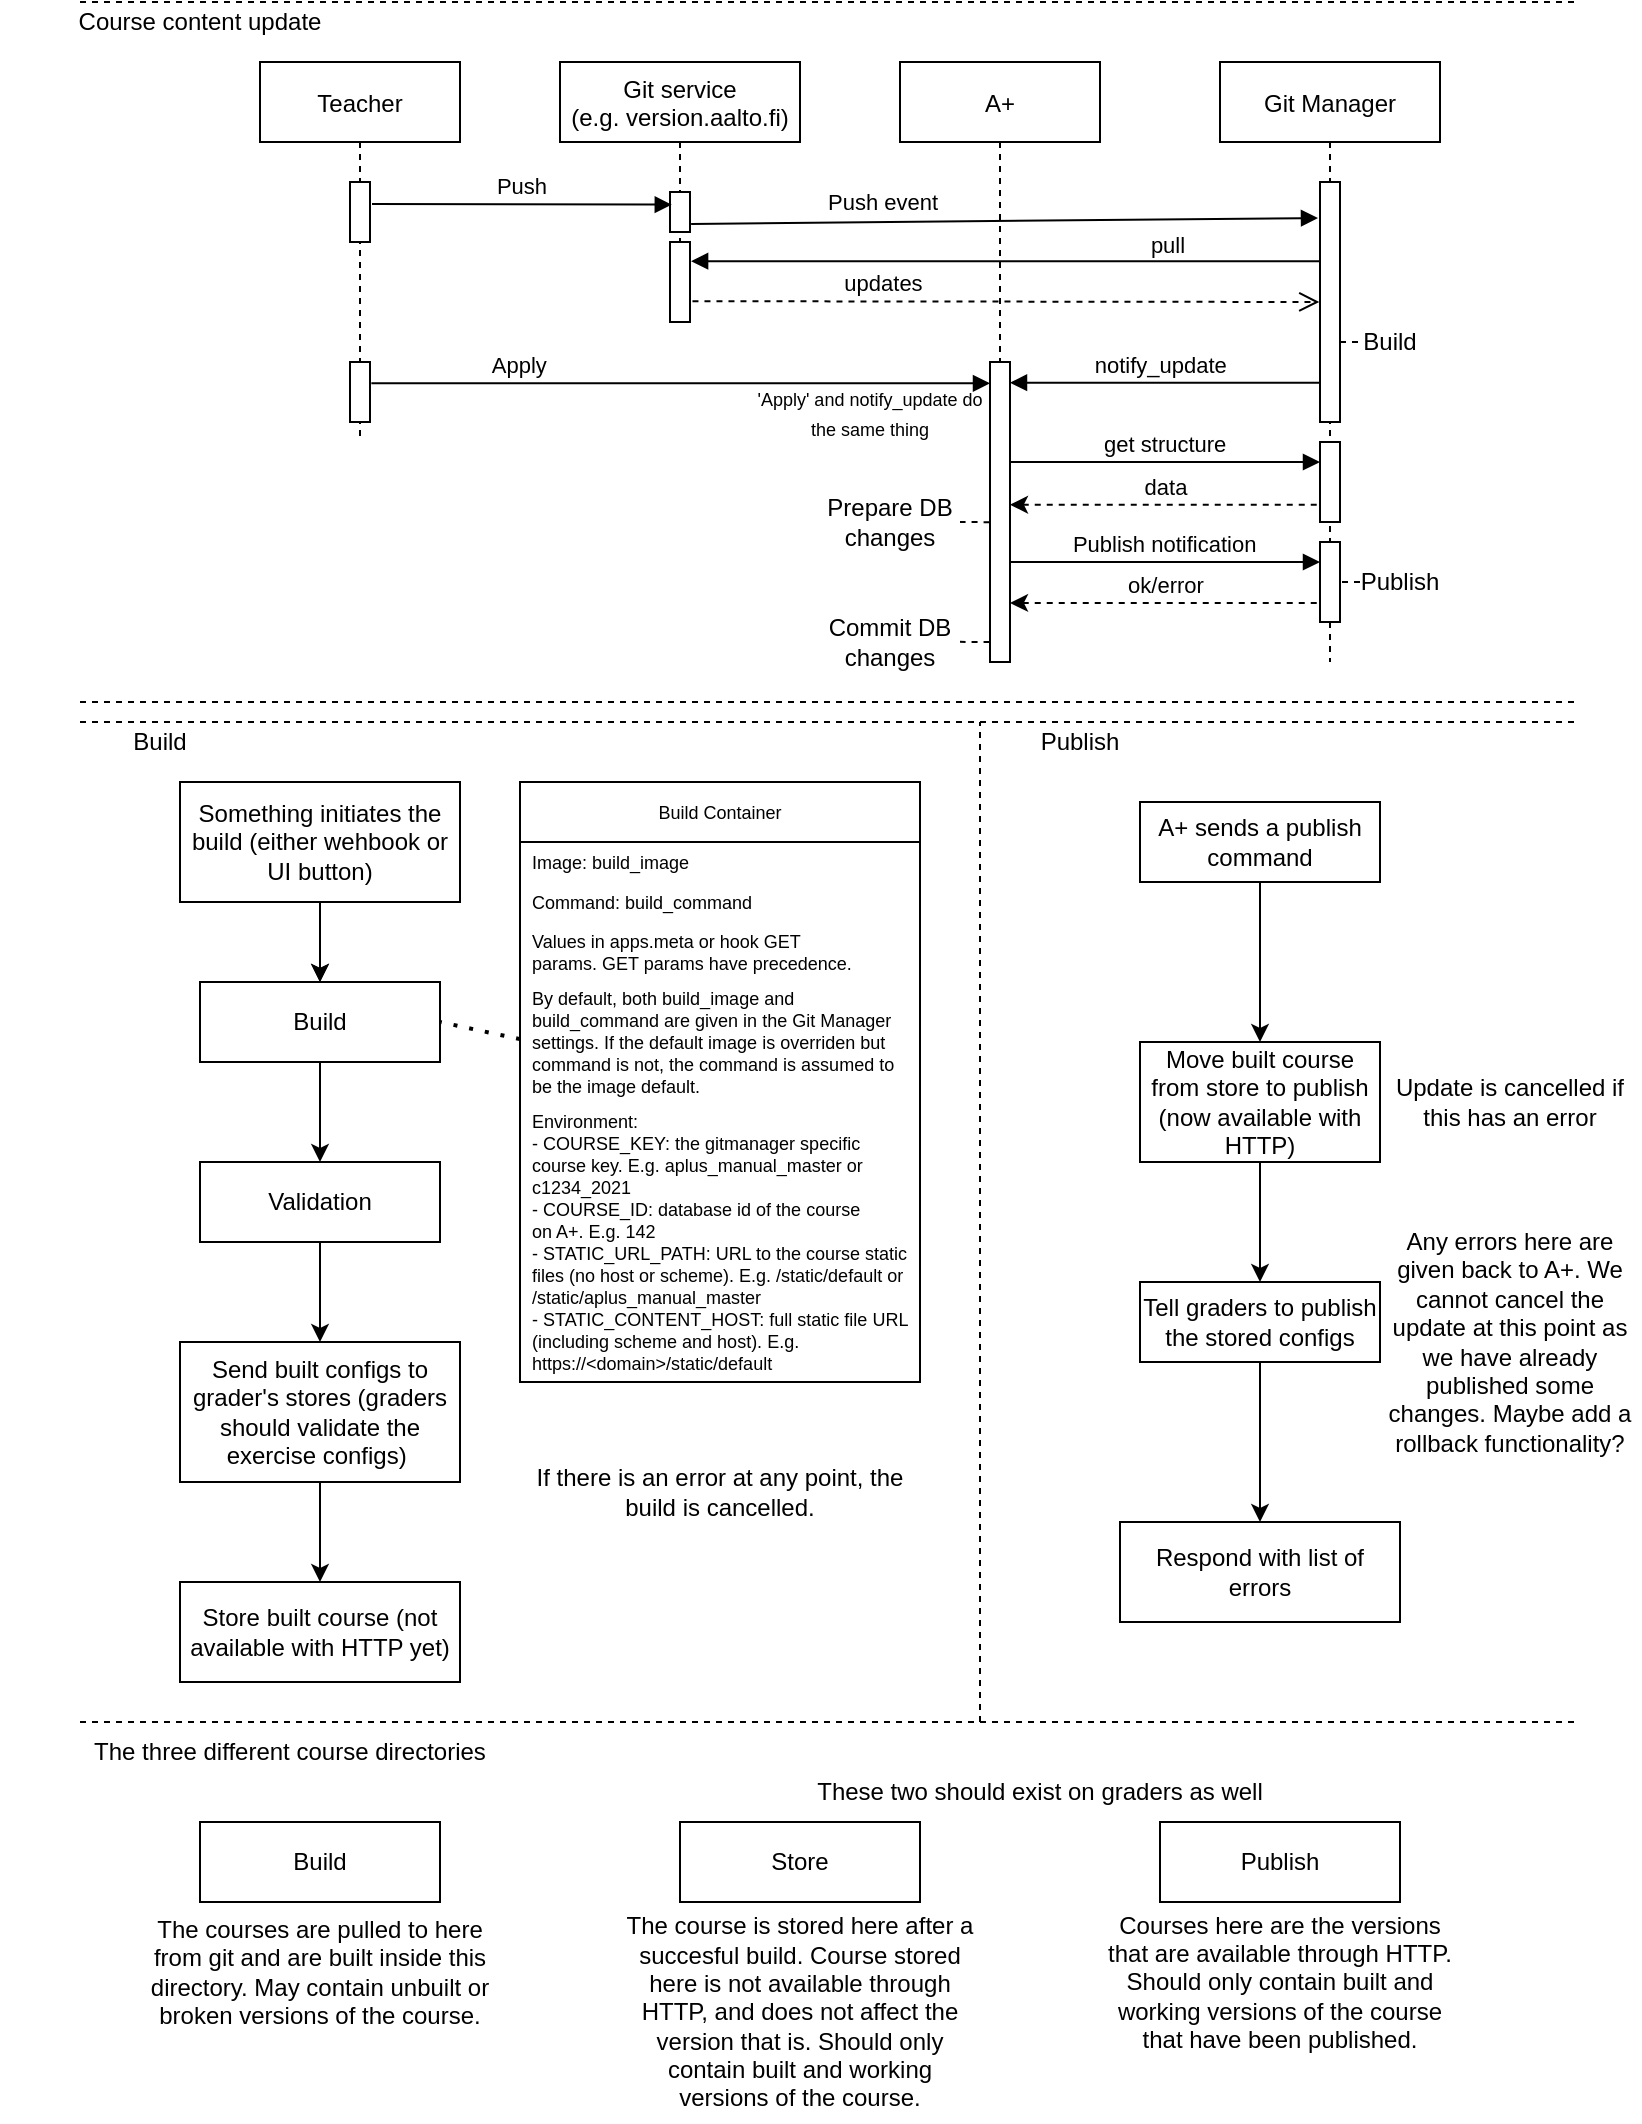 <mxfile version="16.2.4" type="device" pages="2"><diagram id="kgpKYQtTHZ0yAKxKKP6v" name="Page-1"><mxGraphModel dx="1422" dy="774" grid="1" gridSize="10" guides="1" tooltips="1" connect="1" arrows="1" fold="1" page="1" pageScale="1" pageWidth="850" pageHeight="1100" math="0" shadow="0"><root><mxCell id="0"/><mxCell id="1" parent="0"/><mxCell id="3nuBFxr9cyL0pnOWT2aG-1" value="A+" style="shape=umlLifeline;perimeter=lifelinePerimeter;container=1;collapsible=0;recursiveResize=0;rounded=0;shadow=0;strokeWidth=1;" parent="1" vertex="1"><mxGeometry x="460" y="60" width="100" height="240" as="geometry"/></mxCell><mxCell id="dphbc-vvoZ5Rsu4MXCla-2" value="&lt;font style=&quot;font-size: 9px&quot;&gt;'Apply' and notify_update do the same thing&lt;/font&gt;" style="text;html=1;strokeColor=none;fillColor=none;align=center;verticalAlign=middle;whiteSpace=wrap;rounded=0;" vertex="1" parent="3nuBFxr9cyL0pnOWT2aG-1"><mxGeometry x="-75" y="160" width="120" height="30" as="geometry"/></mxCell><mxCell id="bBYq5RrleZO_nPqJ0h6S-24" value="Prepare DB changes" style="text;html=1;strokeColor=none;fillColor=none;align=center;verticalAlign=middle;whiteSpace=wrap;rounded=0;" parent="3nuBFxr9cyL0pnOWT2aG-1" vertex="1"><mxGeometry x="-40" y="220" width="70" height="20" as="geometry"/></mxCell><mxCell id="bBYq5RrleZO_nPqJ0h6S-25" value="" style="verticalAlign=bottom;endArrow=none;dashed=1;endSize=8;exitX=-0.022;exitY=0.89;shadow=0;strokeWidth=1;exitDx=0;exitDy=0;exitPerimeter=0;entryX=1;entryY=0.5;entryDx=0;entryDy=0;endFill=0;" parent="3nuBFxr9cyL0pnOWT2aG-1" target="bBYq5RrleZO_nPqJ0h6S-24" edge="1"><mxGeometry x="-1" y="-86" relative="1" as="geometry"><mxPoint x="-110.0" y="229.66" as="targetPoint"/><mxPoint x="44.78" y="230.1" as="sourcePoint"/><mxPoint x="84" y="85" as="offset"/></mxGeometry></mxCell><mxCell id="3nuBFxr9cyL0pnOWT2aG-5" value="Git Manager" style="shape=umlLifeline;perimeter=lifelinePerimeter;container=1;collapsible=0;recursiveResize=0;rounded=0;shadow=0;strokeWidth=1;" parent="1" vertex="1"><mxGeometry x="620" y="60" width="110" height="300" as="geometry"/></mxCell><mxCell id="3nuBFxr9cyL0pnOWT2aG-6" value="" style="points=[];perimeter=orthogonalPerimeter;rounded=0;shadow=0;strokeWidth=1;" parent="3nuBFxr9cyL0pnOWT2aG-5" vertex="1"><mxGeometry x="50" y="60" width="10" height="120" as="geometry"/></mxCell><mxCell id="3nuBFxr9cyL0pnOWT2aG-2" value="" style="points=[];perimeter=orthogonalPerimeter;rounded=0;shadow=0;strokeWidth=1;" parent="3nuBFxr9cyL0pnOWT2aG-5" vertex="1"><mxGeometry x="-115" y="150" width="10" height="150" as="geometry"/></mxCell><mxCell id="bBYq5RrleZO_nPqJ0h6S-21" value="" style="points=[];perimeter=orthogonalPerimeter;rounded=0;shadow=0;strokeWidth=1;" parent="3nuBFxr9cyL0pnOWT2aG-5" vertex="1"><mxGeometry x="50" y="190" width="10" height="40" as="geometry"/></mxCell><mxCell id="bBYq5RrleZO_nPqJ0h6S-22" value="get structure" style="verticalAlign=bottom;endArrow=block;shadow=0;strokeWidth=1;exitX=1.055;exitY=0.798;exitDx=0;exitDy=0;exitPerimeter=0;" parent="3nuBFxr9cyL0pnOWT2aG-5" target="bBYq5RrleZO_nPqJ0h6S-21" edge="1"><mxGeometry x="0.002" relative="1" as="geometry"><mxPoint x="-104.89" y="200.0" as="sourcePoint"/><mxPoint x="204.89" y="200.01" as="targetPoint"/><mxPoint as="offset"/></mxGeometry></mxCell><mxCell id="bBYq5RrleZO_nPqJ0h6S-23" value="data" style="verticalAlign=bottom;endArrow=none;dashed=1;endSize=8;shadow=0;strokeWidth=1;entryX=0;entryY=0.783;entryDx=0;entryDy=0;entryPerimeter=0;startArrow=classic;startFill=1;endFill=0;" parent="3nuBFxr9cyL0pnOWT2aG-5" source="3nuBFxr9cyL0pnOWT2aG-2" target="bBYq5RrleZO_nPqJ0h6S-21" edge="1"><mxGeometry x="0.008" relative="1" as="geometry"><mxPoint x="42.7" y="220.0" as="targetPoint"/><mxPoint x="-265" y="220.02" as="sourcePoint"/><mxPoint as="offset"/></mxGeometry></mxCell><mxCell id="bBYq5RrleZO_nPqJ0h6S-95" style="edgeStyle=orthogonalEdgeStyle;rounded=0;orthogonalLoop=1;jettySize=auto;html=1;exitX=0.5;exitY=1;exitDx=0;exitDy=0;startArrow=classic;startFill=1;endArrow=none;endFill=0;" parent="3nuBFxr9cyL0pnOWT2aG-5" edge="1"><mxGeometry relative="1" as="geometry"><mxPoint x="-460" y="350" as="sourcePoint"/><mxPoint x="-460" y="350" as="targetPoint"/></mxGeometry></mxCell><mxCell id="dphbc-vvoZ5Rsu4MXCla-38" value="Publish notification" style="verticalAlign=bottom;endArrow=block;shadow=0;strokeWidth=1;exitX=1.067;exitY=0.356;exitDx=0;exitDy=0;exitPerimeter=0;" edge="1" parent="3nuBFxr9cyL0pnOWT2aG-5" target="dphbc-vvoZ5Rsu4MXCla-39"><mxGeometry x="-0.002" relative="1" as="geometry"><mxPoint x="-104.67" y="250.0" as="sourcePoint"/><mxPoint x="40" y="250" as="targetPoint"/><mxPoint as="offset"/></mxGeometry></mxCell><mxCell id="dphbc-vvoZ5Rsu4MXCla-39" value="" style="points=[];perimeter=orthogonalPerimeter;rounded=0;shadow=0;strokeWidth=1;" vertex="1" parent="3nuBFxr9cyL0pnOWT2aG-5"><mxGeometry x="50" y="240" width="10" height="40" as="geometry"/></mxCell><mxCell id="dphbc-vvoZ5Rsu4MXCla-40" value="ok/error" style="verticalAlign=bottom;endArrow=none;dashed=1;endSize=8;shadow=0;strokeWidth=1;entryX=-0.043;entryY=0.761;entryDx=0;entryDy=0;entryPerimeter=0;startArrow=classic;startFill=1;endFill=0;" edge="1" parent="3nuBFxr9cyL0pnOWT2aG-5" source="3nuBFxr9cyL0pnOWT2aG-2" target="dphbc-vvoZ5Rsu4MXCla-39"><mxGeometry x="0.008" relative="1" as="geometry"><mxPoint x="40" y="270.0" as="targetPoint"/><mxPoint x="-110" y="270.0" as="sourcePoint"/><mxPoint as="offset"/></mxGeometry></mxCell><mxCell id="dphbc-vvoZ5Rsu4MXCla-42" value="" style="verticalAlign=bottom;endArrow=none;dashed=1;endSize=8;shadow=0;strokeWidth=1;endFill=0;" edge="1" parent="3nuBFxr9cyL0pnOWT2aG-5" source="dphbc-vvoZ5Rsu4MXCla-41" target="dphbc-vvoZ5Rsu4MXCla-39"><mxGeometry x="-1" y="-86" relative="1" as="geometry"><mxPoint x="55" y="260" as="targetPoint"/><mxPoint x="69.67" y="259.92" as="sourcePoint"/><mxPoint x="84" y="85" as="offset"/></mxGeometry></mxCell><mxCell id="dphbc-vvoZ5Rsu4MXCla-41" value="Publish" style="text;html=1;strokeColor=none;fillColor=none;align=center;verticalAlign=middle;whiteSpace=wrap;rounded=0;" vertex="1" parent="3nuBFxr9cyL0pnOWT2aG-5"><mxGeometry x="70" y="250" width="40" height="20" as="geometry"/></mxCell><mxCell id="bBYq5RrleZO_nPqJ0h6S-18" value="Build" style="text;html=1;strokeColor=none;fillColor=none;align=center;verticalAlign=middle;whiteSpace=wrap;rounded=0;" parent="3nuBFxr9cyL0pnOWT2aG-5" vertex="1"><mxGeometry x="70" y="130" width="30" height="20" as="geometry"/></mxCell><mxCell id="bBYq5RrleZO_nPqJ0h6S-19" value="" style="verticalAlign=bottom;endArrow=none;dashed=1;endSize=8;shadow=0;strokeWidth=1;endFill=0;entryX=0;entryY=0.5;entryDx=0;entryDy=0;" parent="3nuBFxr9cyL0pnOWT2aG-5" source="3nuBFxr9cyL0pnOWT2aG-6" target="bBYq5RrleZO_nPqJ0h6S-18" edge="1"><mxGeometry x="-1" y="-86" relative="1" as="geometry"><mxPoint x="70" y="140" as="targetPoint"/><mxPoint x="40.0" y="139.66" as="sourcePoint"/><mxPoint x="84" y="85" as="offset"/></mxGeometry></mxCell><mxCell id="dphbc-vvoZ5Rsu4MXCla-1" value="notify_update" style="verticalAlign=bottom;endArrow=block;shadow=0;strokeWidth=1;exitX=0.038;exitY=0.836;exitDx=0;exitDy=0;exitPerimeter=0;" edge="1" parent="3nuBFxr9cyL0pnOWT2aG-5" source="3nuBFxr9cyL0pnOWT2aG-6" target="3nuBFxr9cyL0pnOWT2aG-2"><mxGeometry x="0.031" relative="1" as="geometry"><mxPoint x="44.45" y="160.4" as="sourcePoint"/><mxPoint x="-100" y="160" as="targetPoint"/><mxPoint as="offset"/></mxGeometry></mxCell><mxCell id="bBYq5RrleZO_nPqJ0h6S-5" value="Teacher" style="shape=umlLifeline;perimeter=lifelinePerimeter;container=1;collapsible=0;recursiveResize=0;rounded=0;shadow=0;strokeWidth=1;" parent="1" vertex="1"><mxGeometry x="140" y="60" width="100" height="190" as="geometry"/></mxCell><mxCell id="bBYq5RrleZO_nPqJ0h6S-6" value="" style="points=[];perimeter=orthogonalPerimeter;rounded=0;shadow=0;strokeWidth=1;" parent="bBYq5RrleZO_nPqJ0h6S-5" vertex="1"><mxGeometry x="45" y="60" width="10" height="30" as="geometry"/></mxCell><mxCell id="bBYq5RrleZO_nPqJ0h6S-13" value="" style="points=[];perimeter=orthogonalPerimeter;rounded=0;shadow=0;strokeWidth=1;" parent="bBYq5RrleZO_nPqJ0h6S-5" vertex="1"><mxGeometry x="45" y="150" width="10" height="30" as="geometry"/></mxCell><mxCell id="bBYq5RrleZO_nPqJ0h6S-7" value="Git service&#10;(e.g. version.aalto.fi)" style="shape=umlLifeline;perimeter=lifelinePerimeter;container=1;collapsible=0;recursiveResize=0;rounded=0;shadow=0;strokeWidth=1;" parent="1" vertex="1"><mxGeometry x="290" y="60" width="120" height="130" as="geometry"/></mxCell><mxCell id="bBYq5RrleZO_nPqJ0h6S-8" value="" style="points=[];perimeter=orthogonalPerimeter;rounded=0;shadow=0;strokeWidth=1;" parent="bBYq5RrleZO_nPqJ0h6S-7" vertex="1"><mxGeometry x="55" y="65" width="10" height="20" as="geometry"/></mxCell><mxCell id="bBYq5RrleZO_nPqJ0h6S-10" value="Push" style="verticalAlign=bottom;endArrow=block;shadow=0;strokeWidth=1;entryX=0.09;entryY=0.316;entryDx=0;entryDy=0;entryPerimeter=0;" parent="1" target="bBYq5RrleZO_nPqJ0h6S-8" edge="1"><mxGeometry relative="1" as="geometry"><mxPoint x="196" y="131" as="sourcePoint"/><mxPoint x="340" y="130" as="targetPoint"/></mxGeometry></mxCell><mxCell id="bBYq5RrleZO_nPqJ0h6S-11" value="Push event" style="verticalAlign=bottom;endArrow=block;entryX=-0.1;entryY=0.15;shadow=0;strokeWidth=1;entryDx=0;entryDy=0;entryPerimeter=0;exitX=1.055;exitY=0.798;exitDx=0;exitDy=0;exitPerimeter=0;" parent="1" source="bBYq5RrleZO_nPqJ0h6S-8" target="3nuBFxr9cyL0pnOWT2aG-6" edge="1"><mxGeometry x="-0.387" y="1" relative="1" as="geometry"><mxPoint x="360" y="140" as="sourcePoint"/><mxPoint x="510" y="130.0" as="targetPoint"/><mxPoint as="offset"/></mxGeometry></mxCell><mxCell id="bBYq5RrleZO_nPqJ0h6S-14" value="pull" style="verticalAlign=bottom;endArrow=block;shadow=0;strokeWidth=1;entryX=1.055;entryY=0.24;entryDx=0;entryDy=0;entryPerimeter=0;exitX=0;exitY=0.33;exitDx=0;exitDy=0;exitPerimeter=0;" parent="1" target="bBYq5RrleZO_nPqJ0h6S-16" edge="1" source="3nuBFxr9cyL0pnOWT2aG-6"><mxGeometry x="-0.516" y="1" relative="1" as="geometry"><mxPoint x="665" y="160" as="sourcePoint"/><mxPoint x="390" y="160" as="targetPoint"/><mxPoint as="offset"/></mxGeometry></mxCell><mxCell id="bBYq5RrleZO_nPqJ0h6S-16" value="" style="points=[];perimeter=orthogonalPerimeter;rounded=0;shadow=0;strokeWidth=1;" parent="1" vertex="1"><mxGeometry x="345" y="150" width="10" height="40" as="geometry"/></mxCell><mxCell id="bBYq5RrleZO_nPqJ0h6S-17" value="updates" style="verticalAlign=bottom;endArrow=open;dashed=1;endSize=8;exitX=1.124;exitY=0.74;shadow=0;strokeWidth=1;exitDx=0;exitDy=0;exitPerimeter=0;entryX=-0.033;entryY=0.5;entryDx=0;entryDy=0;entryPerimeter=0;" parent="1" source="bBYq5RrleZO_nPqJ0h6S-16" target="3nuBFxr9cyL0pnOWT2aG-6" edge="1"><mxGeometry x="-0.392" relative="1" as="geometry"><mxPoint x="660" y="180" as="targetPoint"/><mxPoint x="360" y="180" as="sourcePoint"/><mxPoint as="offset"/></mxGeometry></mxCell><mxCell id="bBYq5RrleZO_nPqJ0h6S-89" value="" style="endArrow=none;dashed=1;html=1;" parent="1" edge="1"><mxGeometry width="50" height="50" relative="1" as="geometry"><mxPoint x="50" y="30" as="sourcePoint"/><mxPoint x="800" y="30" as="targetPoint"/></mxGeometry></mxCell><mxCell id="bBYq5RrleZO_nPqJ0h6S-93" value="Course content update" style="text;html=1;strokeColor=none;fillColor=none;align=center;verticalAlign=middle;whiteSpace=wrap;rounded=0;labelBackgroundColor=none;opacity=0;" parent="1" vertex="1"><mxGeometry x="30" y="30" width="160" height="20" as="geometry"/></mxCell><mxCell id="bBYq5RrleZO_nPqJ0h6S-94" value="Build" style="text;html=1;strokeColor=none;fillColor=none;align=center;verticalAlign=middle;whiteSpace=wrap;rounded=0;labelBackgroundColor=none;opacity=0;" parent="1" vertex="1"><mxGeometry x="10" y="390" width="160" height="20" as="geometry"/></mxCell><mxCell id="bBYq5RrleZO_nPqJ0h6S-12" value="Apply" style="verticalAlign=bottom;endArrow=block;shadow=0;strokeWidth=1;exitX=1.067;exitY=0.356;exitDx=0;exitDy=0;exitPerimeter=0;" parent="1" target="3nuBFxr9cyL0pnOWT2aG-2" edge="1" source="bBYq5RrleZO_nPqJ0h6S-13"><mxGeometry x="-0.523" relative="1" as="geometry"><mxPoint x="196" y="248" as="sourcePoint"/><mxPoint x="350" y="250.0" as="targetPoint"/><mxPoint as="offset"/></mxGeometry></mxCell><mxCell id="bBYq5RrleZO_nPqJ0h6S-90" value="" style="endArrow=none;dashed=1;html=1;" parent="1" edge="1"><mxGeometry width="50" height="50" relative="1" as="geometry"><mxPoint x="50" y="380.0" as="sourcePoint"/><mxPoint x="800" y="380" as="targetPoint"/></mxGeometry></mxCell><mxCell id="bBYq5RrleZO_nPqJ0h6S-91" value="" style="endArrow=none;dashed=1;html=1;" parent="1" edge="1"><mxGeometry width="50" height="50" relative="1" as="geometry"><mxPoint x="50" y="390.0" as="sourcePoint"/><mxPoint x="800" y="390" as="targetPoint"/></mxGeometry></mxCell><mxCell id="bBYq5RrleZO_nPqJ0h6S-92" value="" style="endArrow=none;dashed=1;html=1;" parent="1" edge="1"><mxGeometry width="50" height="50" relative="1" as="geometry"><mxPoint x="50" y="890" as="sourcePoint"/><mxPoint x="800" y="890" as="targetPoint"/></mxGeometry></mxCell><mxCell id="dphbc-vvoZ5Rsu4MXCla-29" value="Build Container" style="swimlane;fontStyle=0;childLayout=stackLayout;horizontal=1;startSize=30;horizontalStack=0;resizeParent=1;resizeParentMax=0;resizeLast=0;collapsible=1;marginBottom=0;fontSize=9;" vertex="1" parent="1"><mxGeometry x="270" y="420" width="200" height="300" as="geometry"/></mxCell><mxCell id="dphbc-vvoZ5Rsu4MXCla-30" value="Image: build_image " style="text;strokeColor=none;fillColor=none;align=left;verticalAlign=middle;spacingLeft=4;spacingRight=4;overflow=hidden;points=[[0,0.5],[1,0.5]];portConstraint=eastwest;rotatable=0;fontSize=9;" vertex="1" parent="dphbc-vvoZ5Rsu4MXCla-29"><mxGeometry y="30" width="200" height="20" as="geometry"/></mxCell><mxCell id="dphbc-vvoZ5Rsu4MXCla-31" value="Command: build_command" style="text;strokeColor=none;fillColor=none;align=left;verticalAlign=middle;spacingLeft=4;spacingRight=4;overflow=hidden;points=[[0,0.5],[1,0.5]];portConstraint=eastwest;rotatable=0;fontSize=9;" vertex="1" parent="dphbc-vvoZ5Rsu4MXCla-29"><mxGeometry y="50" width="200" height="20" as="geometry"/></mxCell><mxCell id="dphbc-vvoZ5Rsu4MXCla-33" value="Values in apps.meta or hook GET &#10;params. GET params have precedence." style="text;strokeColor=none;fillColor=none;align=left;verticalAlign=middle;spacingLeft=4;spacingRight=4;overflow=hidden;points=[[0,0.5],[1,0.5]];portConstraint=eastwest;rotatable=0;fontSize=9;" vertex="1" parent="dphbc-vvoZ5Rsu4MXCla-29"><mxGeometry y="70" width="200" height="30" as="geometry"/></mxCell><mxCell id="dphbc-vvoZ5Rsu4MXCla-32" value="By default, both build_image and &#10;build_command are given in the Git Manager &#10;settings. If the default image is overriden but &#10;command is not, the command is assumed to &#10;be the image default." style="text;strokeColor=none;fillColor=none;align=left;verticalAlign=middle;spacingLeft=4;spacingRight=4;overflow=hidden;points=[[0,0.5],[1,0.5]];portConstraint=eastwest;rotatable=0;fontSize=9;" vertex="1" parent="dphbc-vvoZ5Rsu4MXCla-29"><mxGeometry y="100" width="200" height="60" as="geometry"/></mxCell><mxCell id="dphbc-vvoZ5Rsu4MXCla-52" value="Environment:&#10;- COURSE_KEY: the gitmanager specific &#10;course key. E.g. aplus_manual_master or &#10;c1234_2021 &#10;- COURSE_ID: database id of the course &#10;on A+. E.g. 142&#10;- STATIC_URL_PATH: URL to the course static &#10;files (no host or scheme). E.g. /static/default or &#10;/static/aplus_manual_master&#10;- STATIC_CONTENT_HOST: full static file URL &#10;(including scheme and host). E.g. &#10;https://&lt;domain&gt;/static/default" style="text;strokeColor=none;fillColor=none;align=left;verticalAlign=middle;spacingLeft=4;spacingRight=4;overflow=hidden;points=[[0,0.5],[1,0.5]];portConstraint=eastwest;rotatable=0;fontSize=9;" vertex="1" parent="dphbc-vvoZ5Rsu4MXCla-29"><mxGeometry y="160" width="200" height="140" as="geometry"/></mxCell><mxCell id="dphbc-vvoZ5Rsu4MXCla-43" value="Commit DB changes" style="text;html=1;strokeColor=none;fillColor=none;align=center;verticalAlign=middle;whiteSpace=wrap;rounded=0;" vertex="1" parent="1"><mxGeometry x="420" y="340" width="70" height="20" as="geometry"/></mxCell><mxCell id="dphbc-vvoZ5Rsu4MXCla-44" value="" style="verticalAlign=bottom;endArrow=none;dashed=1;endSize=8;exitX=-0.022;exitY=0.89;shadow=0;strokeWidth=1;exitDx=0;exitDy=0;exitPerimeter=0;entryX=1;entryY=0.5;entryDx=0;entryDy=0;endFill=0;" edge="1" parent="1"><mxGeometry x="-1" y="-86" relative="1" as="geometry"><mxPoint x="490" y="349.93" as="targetPoint"/><mxPoint x="504.78" y="350.03" as="sourcePoint"/><mxPoint x="84" y="85" as="offset"/></mxGeometry></mxCell><mxCell id="dphbc-vvoZ5Rsu4MXCla-47" value="" style="edgeStyle=orthogonalEdgeStyle;rounded=0;orthogonalLoop=1;jettySize=auto;html=1;fontSize=12;" edge="1" parent="1" source="dphbc-vvoZ5Rsu4MXCla-45" target="dphbc-vvoZ5Rsu4MXCla-46"><mxGeometry relative="1" as="geometry"/></mxCell><mxCell id="dphbc-vvoZ5Rsu4MXCla-71" value="" style="edgeStyle=orthogonalEdgeStyle;rounded=0;orthogonalLoop=1;jettySize=auto;html=1;fontSize=12;" edge="1" parent="1" source="dphbc-vvoZ5Rsu4MXCla-45" target="dphbc-vvoZ5Rsu4MXCla-46"><mxGeometry relative="1" as="geometry"/></mxCell><mxCell id="dphbc-vvoZ5Rsu4MXCla-45" value="&lt;font style=&quot;font-size: 12px&quot;&gt;Something initiates the build (either wehbook or UI button)&lt;/font&gt;" style="rounded=0;whiteSpace=wrap;html=1;fontSize=9;" vertex="1" parent="1"><mxGeometry x="100" y="420" width="140" height="60" as="geometry"/></mxCell><mxCell id="dphbc-vvoZ5Rsu4MXCla-49" value="" style="edgeStyle=orthogonalEdgeStyle;rounded=0;orthogonalLoop=1;jettySize=auto;html=1;fontSize=12;" edge="1" parent="1" source="dphbc-vvoZ5Rsu4MXCla-46" target="dphbc-vvoZ5Rsu4MXCla-48"><mxGeometry relative="1" as="geometry"/></mxCell><mxCell id="dphbc-vvoZ5Rsu4MXCla-46" value="&lt;font style=&quot;font-size: 12px&quot;&gt;Build&lt;/font&gt;" style="rounded=0;whiteSpace=wrap;html=1;fontSize=9;" vertex="1" parent="1"><mxGeometry x="110" y="520" width="120" height="40" as="geometry"/></mxCell><mxCell id="dphbc-vvoZ5Rsu4MXCla-51" value="" style="edgeStyle=orthogonalEdgeStyle;rounded=0;orthogonalLoop=1;jettySize=auto;html=1;fontSize=12;exitX=0.5;exitY=1;exitDx=0;exitDy=0;" edge="1" parent="1" source="dphbc-vvoZ5Rsu4MXCla-72" target="dphbc-vvoZ5Rsu4MXCla-50"><mxGeometry relative="1" as="geometry"><mxPoint x="170" y="840" as="sourcePoint"/></mxGeometry></mxCell><mxCell id="dphbc-vvoZ5Rsu4MXCla-73" value="" style="edgeStyle=orthogonalEdgeStyle;rounded=0;orthogonalLoop=1;jettySize=auto;html=1;fontSize=12;" edge="1" parent="1" source="dphbc-vvoZ5Rsu4MXCla-48" target="dphbc-vvoZ5Rsu4MXCla-72"><mxGeometry relative="1" as="geometry"/></mxCell><mxCell id="dphbc-vvoZ5Rsu4MXCla-48" value="&lt;font style=&quot;font-size: 12px&quot;&gt;Validation&lt;/font&gt;" style="rounded=0;whiteSpace=wrap;html=1;fontSize=9;" vertex="1" parent="1"><mxGeometry x="110" y="610" width="120" height="40" as="geometry"/></mxCell><mxCell id="dphbc-vvoZ5Rsu4MXCla-50" value="&lt;font style=&quot;font-size: 12px&quot;&gt;Store built course (not available with HTTP yet)&lt;/font&gt;" style="rounded=0;whiteSpace=wrap;html=1;fontSize=9;" vertex="1" parent="1"><mxGeometry x="100" y="820" width="140" height="50" as="geometry"/></mxCell><mxCell id="dphbc-vvoZ5Rsu4MXCla-53" value="" style="endArrow=none;dashed=1;html=1;dashPattern=1 3;strokeWidth=2;rounded=0;fontSize=12;entryX=1;entryY=0.5;entryDx=0;entryDy=0;" edge="1" parent="1" source="dphbc-vvoZ5Rsu4MXCla-29" target="dphbc-vvoZ5Rsu4MXCla-46"><mxGeometry width="50" height="50" relative="1" as="geometry"><mxPoint x="330" y="840" as="sourcePoint"/><mxPoint x="380" y="790" as="targetPoint"/></mxGeometry></mxCell><mxCell id="dphbc-vvoZ5Rsu4MXCla-54" style="edgeStyle=orthogonalEdgeStyle;rounded=0;orthogonalLoop=1;jettySize=auto;html=1;exitX=0.5;exitY=1;exitDx=0;exitDy=0;startArrow=classic;startFill=1;endArrow=none;endFill=0;" edge="1" parent="1"><mxGeometry relative="1" as="geometry"><mxPoint x="630" y="410" as="sourcePoint"/><mxPoint x="630" y="410" as="targetPoint"/></mxGeometry></mxCell><mxCell id="dphbc-vvoZ5Rsu4MXCla-55" value="Publish" style="text;html=1;strokeColor=none;fillColor=none;align=center;verticalAlign=middle;whiteSpace=wrap;rounded=0;labelBackgroundColor=none;opacity=0;" vertex="1" parent="1"><mxGeometry x="510" y="390" width="80" height="20" as="geometry"/></mxCell><mxCell id="dphbc-vvoZ5Rsu4MXCla-62" value="" style="edgeStyle=orthogonalEdgeStyle;rounded=0;orthogonalLoop=1;jettySize=auto;html=1;fontSize=12;" edge="1" parent="1" source="dphbc-vvoZ5Rsu4MXCla-63" target="dphbc-vvoZ5Rsu4MXCla-65"><mxGeometry relative="1" as="geometry"/></mxCell><mxCell id="dphbc-vvoZ5Rsu4MXCla-63" value="&lt;font style=&quot;font-size: 12px&quot;&gt;A+ sends a publish command&lt;/font&gt;" style="rounded=0;whiteSpace=wrap;html=1;fontSize=9;" vertex="1" parent="1"><mxGeometry x="580" y="430" width="120" height="40" as="geometry"/></mxCell><mxCell id="dphbc-vvoZ5Rsu4MXCla-64" value="" style="edgeStyle=orthogonalEdgeStyle;rounded=0;orthogonalLoop=1;jettySize=auto;html=1;fontSize=12;" edge="1" parent="1" source="dphbc-vvoZ5Rsu4MXCla-65" target="dphbc-vvoZ5Rsu4MXCla-67"><mxGeometry relative="1" as="geometry"/></mxCell><mxCell id="dphbc-vvoZ5Rsu4MXCla-65" value="&lt;font style=&quot;font-size: 12px&quot;&gt;Move built course from store to publish&lt;br&gt;(now available with HTTP)&lt;br&gt;&lt;/font&gt;" style="rounded=0;whiteSpace=wrap;html=1;fontSize=9;" vertex="1" parent="1"><mxGeometry x="580" y="550" width="120" height="60" as="geometry"/></mxCell><mxCell id="dphbc-vvoZ5Rsu4MXCla-66" value="" style="edgeStyle=orthogonalEdgeStyle;rounded=0;orthogonalLoop=1;jettySize=auto;html=1;fontSize=12;" edge="1" parent="1" source="dphbc-vvoZ5Rsu4MXCla-67" target="dphbc-vvoZ5Rsu4MXCla-68"><mxGeometry relative="1" as="geometry"/></mxCell><mxCell id="dphbc-vvoZ5Rsu4MXCla-67" value="&lt;font style=&quot;font-size: 12px&quot;&gt;Tell graders to publish the stored configs&lt;/font&gt;" style="rounded=0;whiteSpace=wrap;html=1;fontSize=9;" vertex="1" parent="1"><mxGeometry x="580" y="670" width="120" height="40" as="geometry"/></mxCell><mxCell id="dphbc-vvoZ5Rsu4MXCla-68" value="&lt;font style=&quot;font-size: 12px&quot;&gt;Respond with list of errors&lt;/font&gt;" style="rounded=0;whiteSpace=wrap;html=1;fontSize=9;" vertex="1" parent="1"><mxGeometry x="570" y="790" width="140" height="50" as="geometry"/></mxCell><mxCell id="dphbc-vvoZ5Rsu4MXCla-72" value="&lt;font style=&quot;font-size: 12px&quot;&gt;Send built configs to grader's stores (graders should validate the exercise configs)&amp;nbsp;&lt;/font&gt;" style="rounded=0;whiteSpace=wrap;html=1;fontSize=9;" vertex="1" parent="1"><mxGeometry x="100" y="700" width="140" height="70" as="geometry"/></mxCell><mxCell id="dphbc-vvoZ5Rsu4MXCla-74" value="" style="endArrow=none;dashed=1;html=1;" edge="1" parent="1"><mxGeometry width="50" height="50" relative="1" as="geometry"><mxPoint x="500" y="890" as="sourcePoint"/><mxPoint x="500" y="390" as="targetPoint"/></mxGeometry></mxCell><mxCell id="dphbc-vvoZ5Rsu4MXCla-75" value="If there is an error at any point, the build is cancelled." style="text;html=1;strokeColor=none;fillColor=none;align=center;verticalAlign=middle;whiteSpace=wrap;rounded=0;fontSize=12;" vertex="1" parent="1"><mxGeometry x="275" y="760" width="190" height="30" as="geometry"/></mxCell><mxCell id="dphbc-vvoZ5Rsu4MXCla-76" value="Any errors here are given back to A+. We cannot cancel the update at this point as we have already published some changes. Maybe add a rollback functionality?" style="text;html=1;strokeColor=none;fillColor=none;align=center;verticalAlign=middle;whiteSpace=wrap;rounded=0;fontSize=12;" vertex="1" parent="1"><mxGeometry x="700" y="640" width="130" height="120" as="geometry"/></mxCell><mxCell id="dphbc-vvoZ5Rsu4MXCla-77" value="Update is cancelled if this has an error" style="text;html=1;strokeColor=none;fillColor=none;align=center;verticalAlign=middle;whiteSpace=wrap;rounded=0;fontSize=12;" vertex="1" parent="1"><mxGeometry x="700" y="565" width="130" height="30" as="geometry"/></mxCell><mxCell id="dphbc-vvoZ5Rsu4MXCla-78" value="The three different course directories" style="text;html=1;strokeColor=none;fillColor=none;align=center;verticalAlign=middle;whiteSpace=wrap;rounded=0;labelBackgroundColor=none;opacity=0;" vertex="1" parent="1"><mxGeometry x="50" y="890" width="210" height="30" as="geometry"/></mxCell><mxCell id="dphbc-vvoZ5Rsu4MXCla-79" value="&lt;font style=&quot;font-size: 12px&quot;&gt;Build&lt;/font&gt;" style="rounded=0;whiteSpace=wrap;html=1;fontSize=9;" vertex="1" parent="1"><mxGeometry x="110" y="940" width="120" height="40" as="geometry"/></mxCell><mxCell id="dphbc-vvoZ5Rsu4MXCla-80" value="&lt;font style=&quot;font-size: 12px&quot;&gt;Store&lt;/font&gt;" style="rounded=0;whiteSpace=wrap;html=1;fontSize=9;" vertex="1" parent="1"><mxGeometry x="350" y="940" width="120" height="40" as="geometry"/></mxCell><mxCell id="dphbc-vvoZ5Rsu4MXCla-81" value="&lt;font style=&quot;font-size: 12px&quot;&gt;Publish&lt;/font&gt;" style="rounded=0;whiteSpace=wrap;html=1;fontSize=9;" vertex="1" parent="1"><mxGeometry x="590" y="940" width="120" height="40" as="geometry"/></mxCell><mxCell id="dphbc-vvoZ5Rsu4MXCla-82" value="The courses are pulled to here from git and are built inside this directory. May contain unbuilt or broken versions of the course." style="text;html=1;strokeColor=none;fillColor=none;align=center;verticalAlign=middle;whiteSpace=wrap;rounded=0;fontSize=12;" vertex="1" parent="1"><mxGeometry x="80" y="980" width="180" height="70" as="geometry"/></mxCell><mxCell id="dphbc-vvoZ5Rsu4MXCla-83" value="The course is stored here after a succesful build. Course stored here is not available through HTTP, and does not affect the version that is. Should only contain built and working versions of the course." style="text;html=1;strokeColor=none;fillColor=none;align=center;verticalAlign=middle;whiteSpace=wrap;rounded=0;fontSize=12;" vertex="1" parent="1"><mxGeometry x="320" y="980" width="180" height="110" as="geometry"/></mxCell><mxCell id="dphbc-vvoZ5Rsu4MXCla-84" value="Courses here are the versions that are available through HTTP. Should only contain built and working versions of the course that have been published." style="text;html=1;strokeColor=none;fillColor=none;align=center;verticalAlign=middle;whiteSpace=wrap;rounded=0;fontSize=12;" vertex="1" parent="1"><mxGeometry x="560" y="980" width="180" height="80" as="geometry"/></mxCell><mxCell id="dphbc-vvoZ5Rsu4MXCla-85" value="These two should exist on graders as well" style="text;html=1;strokeColor=none;fillColor=none;align=center;verticalAlign=middle;whiteSpace=wrap;rounded=0;fontSize=12;" vertex="1" parent="1"><mxGeometry x="400" y="910" width="260" height="30" as="geometry"/></mxCell></root></mxGraphModel></diagram><diagram id="fWXoKoTYOXu6_qXVUSdx" name="Page-2"><mxGraphModel dx="1178" dy="641" grid="1" gridSize="10" guides="1" tooltips="1" connect="1" arrows="1" fold="1" page="1" pageScale="1" pageWidth="827" pageHeight="1169" math="0" shadow="0"><root><mxCell id="VaLtNKGrsrctfI1RPXiz-0"/><mxCell id="VaLtNKGrsrctfI1RPXiz-1" parent="VaLtNKGrsrctfI1RPXiz-0"/><mxCell id="SNpJpbILVdUauq14dwZV-0" value="Student" style="shape=umlLifeline;perimeter=lifelinePerimeter;container=1;collapsible=0;recursiveResize=0;rounded=0;shadow=0;strokeWidth=1;" parent="VaLtNKGrsrctfI1RPXiz-1" vertex="1"><mxGeometry x="199" y="400" width="100" height="480" as="geometry"/></mxCell><mxCell id="SNpJpbILVdUauq14dwZV-1" value="A+" style="shape=umlLifeline;perimeter=lifelinePerimeter;container=1;collapsible=0;recursiveResize=0;rounded=0;shadow=0;strokeWidth=1;" parent="VaLtNKGrsrctfI1RPXiz-1" vertex="1"><mxGeometry x="360" y="60" width="100" height="700" as="geometry"/></mxCell><mxCell id="SNpJpbILVdUauq14dwZV-2" value="" style="points=[];perimeter=orthogonalPerimeter;rounded=0;shadow=0;strokeWidth=1;" parent="SNpJpbILVdUauq14dwZV-1" vertex="1"><mxGeometry x="45" y="150" width="10" height="120" as="geometry"/></mxCell><mxCell id="SNpJpbILVdUauq14dwZV-3" value="" style="points=[];perimeter=orthogonalPerimeter;rounded=0;shadow=0;strokeWidth=1;" parent="SNpJpbILVdUauq14dwZV-1" vertex="1"><mxGeometry x="44" y="630" width="10" height="70" as="geometry"/></mxCell><mxCell id="SNpJpbILVdUauq14dwZV-4" value="submission  + id" style="verticalAlign=bottom;endArrow=block;shadow=0;strokeWidth=1;exitX=1.055;exitY=0.798;exitDx=0;exitDy=0;exitPerimeter=0;" parent="SNpJpbILVdUauq14dwZV-1" edge="1"><mxGeometry x="0.002" relative="1" as="geometry"><mxPoint x="54" y="660.5" as="sourcePoint"/><mxPoint x="363" y="659" as="targetPoint"/><mxPoint as="offset"/></mxGeometry></mxCell><mxCell id="SNpJpbILVdUauq14dwZV-5" value="acknowledge" style="verticalAlign=bottom;endArrow=none;dashed=1;endSize=8;exitX=1.04;exitY=0.653;shadow=0;strokeWidth=1;exitDx=0;exitDy=0;exitPerimeter=0;startArrow=classic;startFill=1;endFill=0;" parent="SNpJpbILVdUauq14dwZV-1" edge="1"><mxGeometry x="0.008" relative="1" as="geometry"><mxPoint x="363" y="680" as="targetPoint"/><mxPoint x="54" y="680" as="sourcePoint"/><mxPoint as="offset"/></mxGeometry></mxCell><mxCell id="SNpJpbILVdUauq14dwZV-6" value="" style="points=[];perimeter=orthogonalPerimeter;rounded=0;shadow=0;strokeWidth=1;" parent="SNpJpbILVdUauq14dwZV-1" vertex="1"><mxGeometry x="44" y="720" width="10" height="40" as="geometry"/></mxCell><mxCell id="SNpJpbILVdUauq14dwZV-7" value="gitmanager" style="shape=umlLifeline;perimeter=lifelinePerimeter;container=1;collapsible=0;recursiveResize=0;rounded=0;shadow=0;strokeWidth=1;" parent="VaLtNKGrsrctfI1RPXiz-1" vertex="1"><mxGeometry x="520" y="60" width="100" height="500" as="geometry"/></mxCell><mxCell id="SNpJpbILVdUauq14dwZV-8" value="" style="points=[];perimeter=orthogonalPerimeter;rounded=0;shadow=0;strokeWidth=1;" parent="SNpJpbILVdUauq14dwZV-7" vertex="1"><mxGeometry x="45" y="60" width="10" height="160" as="geometry"/></mxCell><mxCell id="SNpJpbILVdUauq14dwZV-11" value="Teacher" style="shape=umlLifeline;perimeter=lifelinePerimeter;container=1;collapsible=0;recursiveResize=0;rounded=0;shadow=0;strokeWidth=1;" parent="VaLtNKGrsrctfI1RPXiz-1" vertex="1"><mxGeometry x="40" y="60" width="100" height="100" as="geometry"/></mxCell><mxCell id="SNpJpbILVdUauq14dwZV-12" value="" style="points=[];perimeter=orthogonalPerimeter;rounded=0;shadow=0;strokeWidth=1;" parent="SNpJpbILVdUauq14dwZV-11" vertex="1"><mxGeometry x="45" y="60" width="10" height="30" as="geometry"/></mxCell><mxCell id="SNpJpbILVdUauq14dwZV-13" value="Git service" style="shape=umlLifeline;perimeter=lifelinePerimeter;container=1;collapsible=0;recursiveResize=0;rounded=0;shadow=0;strokeWidth=1;" parent="VaLtNKGrsrctfI1RPXiz-1" vertex="1"><mxGeometry x="200" y="60" width="100" height="130" as="geometry"/></mxCell><mxCell id="SNpJpbILVdUauq14dwZV-14" value="" style="points=[];perimeter=orthogonalPerimeter;rounded=0;shadow=0;strokeWidth=1;" parent="SNpJpbILVdUauq14dwZV-13" vertex="1"><mxGeometry x="45" y="65" width="10" height="20" as="geometry"/></mxCell><mxCell id="SNpJpbILVdUauq14dwZV-15" value="Push" style="verticalAlign=bottom;endArrow=block;shadow=0;strokeWidth=1;entryX=0.09;entryY=0.316;entryDx=0;entryDy=0;entryPerimeter=0;" parent="VaLtNKGrsrctfI1RPXiz-1" target="SNpJpbILVdUauq14dwZV-14" edge="1"><mxGeometry relative="1" as="geometry"><mxPoint x="96" y="131" as="sourcePoint"/><mxPoint x="240" y="130" as="targetPoint"/></mxGeometry></mxCell><mxCell id="SNpJpbILVdUauq14dwZV-16" value="Push event" style="verticalAlign=bottom;endArrow=block;entryX=0.024;entryY=0.111;shadow=0;strokeWidth=1;entryDx=0;entryDy=0;entryPerimeter=0;exitX=1.055;exitY=0.798;exitDx=0;exitDy=0;exitPerimeter=0;" parent="VaLtNKGrsrctfI1RPXiz-1" source="SNpJpbILVdUauq14dwZV-14" target="SNpJpbILVdUauq14dwZV-8" edge="1"><mxGeometry x="-0.387" y="1" relative="1" as="geometry"><mxPoint x="260" y="140" as="sourcePoint"/><mxPoint x="410" y="130.0" as="targetPoint"/><mxPoint as="offset"/></mxGeometry></mxCell><mxCell id="SNpJpbILVdUauq14dwZV-19" value="pull w/ deploy key" style="verticalAlign=bottom;endArrow=block;shadow=0;strokeWidth=1;entryX=1.055;entryY=0.24;entryDx=0;entryDy=0;entryPerimeter=0;" parent="VaLtNKGrsrctfI1RPXiz-1" target="SNpJpbILVdUauq14dwZV-20" edge="1"><mxGeometry x="-0.515" relative="1" as="geometry"><mxPoint x="565" y="160" as="sourcePoint"/><mxPoint x="290" y="160" as="targetPoint"/><mxPoint as="offset"/></mxGeometry></mxCell><mxCell id="SNpJpbILVdUauq14dwZV-20" value="" style="points=[];perimeter=orthogonalPerimeter;rounded=0;shadow=0;strokeWidth=1;" parent="VaLtNKGrsrctfI1RPXiz-1" vertex="1"><mxGeometry x="245" y="150" width="10" height="40" as="geometry"/></mxCell><mxCell id="SNpJpbILVdUauq14dwZV-21" value="updates" style="verticalAlign=bottom;endArrow=open;dashed=1;endSize=8;exitX=1.124;exitY=0.74;shadow=0;strokeWidth=1;exitDx=0;exitDy=0;exitPerimeter=0;entryX=-0.045;entryY=0.374;entryDx=0;entryDy=0;entryPerimeter=0;" parent="VaLtNKGrsrctfI1RPXiz-1" source="SNpJpbILVdUauq14dwZV-20" target="SNpJpbILVdUauq14dwZV-8" edge="1"><mxGeometry x="-0.392" relative="1" as="geometry"><mxPoint x="405" y="180" as="targetPoint"/><mxPoint x="260" y="180" as="sourcePoint"/><mxPoint as="offset"/></mxGeometry></mxCell><mxCell id="SNpJpbILVdUauq14dwZV-22" value="Build" style="text;html=1;strokeColor=none;fillColor=none;align=center;verticalAlign=middle;whiteSpace=wrap;rounded=0;" parent="VaLtNKGrsrctfI1RPXiz-1" vertex="1"><mxGeometry x="520" y="190" width="30" height="20" as="geometry"/></mxCell><mxCell id="SNpJpbILVdUauq14dwZV-23" value="" style="verticalAlign=bottom;endArrow=none;dashed=1;endSize=8;exitX=0.093;exitY=0.507;shadow=0;strokeWidth=1;exitDx=0;exitDy=0;exitPerimeter=0;entryX=1;entryY=0.5;entryDx=0;entryDy=0;endFill=0;" parent="VaLtNKGrsrctfI1RPXiz-1" source="SNpJpbILVdUauq14dwZV-8" target="SNpJpbILVdUauq14dwZV-22" edge="1"><mxGeometry x="-1" y="-86" relative="1" as="geometry"><mxPoint x="410.0" y="199.66" as="targetPoint"/><mxPoint x="560.0" y="199.66" as="sourcePoint"/><mxPoint x="84" y="85" as="offset"/></mxGeometry></mxCell><mxCell id="SNpJpbILVdUauq14dwZV-24" value="get structure" style="verticalAlign=bottom;endArrow=block;entryX=-0.033;entryY=0.19;shadow=0;strokeWidth=1;entryDx=0;entryDy=0;entryPerimeter=0;exitX=1.055;exitY=0.798;exitDx=0;exitDy=0;exitPerimeter=0;" parent="VaLtNKGrsrctfI1RPXiz-1" edge="1"><mxGeometry x="0.002" relative="1" as="geometry"><mxPoint x="415.11" y="240" as="sourcePoint"/><mxPoint x="564.67" y="239.5" as="targetPoint"/><mxPoint as="offset"/></mxGeometry></mxCell><mxCell id="SNpJpbILVdUauq14dwZV-25" value="data" style="verticalAlign=bottom;endArrow=none;dashed=1;endSize=8;shadow=0;strokeWidth=1;entryX=-0.129;entryY=0.59;entryDx=0;entryDy=0;entryPerimeter=0;startArrow=classic;startFill=1;endFill=0;" parent="VaLtNKGrsrctfI1RPXiz-1" edge="1"><mxGeometry x="0.008" relative="1" as="geometry"><mxPoint x="563.71" y="259.5" as="targetPoint"/><mxPoint x="415" y="260" as="sourcePoint"/><mxPoint as="offset"/><Array as="points"><mxPoint x="520" y="260"/></Array></mxGeometry></mxCell><mxCell id="SNpJpbILVdUauq14dwZV-26" value="Save to DB" style="text;html=1;strokeColor=none;fillColor=none;align=center;verticalAlign=middle;whiteSpace=wrap;rounded=0;" parent="VaLtNKGrsrctfI1RPXiz-1" vertex="1"><mxGeometry x="319" y="270" width="70" height="20" as="geometry"/></mxCell><mxCell id="SNpJpbILVdUauq14dwZV-27" value="" style="verticalAlign=bottom;endArrow=none;dashed=1;endSize=8;shadow=0;strokeWidth=1;entryX=1;entryY=0.5;entryDx=0;entryDy=0;endFill=0;" parent="VaLtNKGrsrctfI1RPXiz-1" target="SNpJpbILVdUauq14dwZV-26" edge="1"><mxGeometry x="-1" y="-86" relative="1" as="geometry"><mxPoint x="250.0" y="279.66" as="targetPoint"/><mxPoint x="404" y="280" as="sourcePoint"/><mxPoint x="84" y="85" as="offset"/></mxGeometry></mxCell><mxCell id="SNpJpbILVdUauq14dwZV-28" value="" style="points=[];perimeter=orthogonalPerimeter;rounded=0;shadow=0;strokeWidth=1;" parent="VaLtNKGrsrctfI1RPXiz-1" vertex="1"><mxGeometry x="404" y="480" width="10" height="60" as="geometry"/></mxCell><mxCell id="SNpJpbILVdUauq14dwZV-29" value="" style="points=[];perimeter=orthogonalPerimeter;rounded=0;shadow=0;strokeWidth=1;" parent="VaLtNKGrsrctfI1RPXiz-1" vertex="1"><mxGeometry x="564" y="480" width="10" height="60" as="geometry"/></mxCell><mxCell id="SNpJpbILVdUauq14dwZV-30" value="get chapter content" style="verticalAlign=bottom;endArrow=block;entryX=-0.033;entryY=0.19;shadow=0;strokeWidth=1;entryDx=0;entryDy=0;entryPerimeter=0;exitX=1.055;exitY=0.798;exitDx=0;exitDy=0;exitPerimeter=0;" parent="VaLtNKGrsrctfI1RPXiz-1" edge="1"><mxGeometry x="0.002" relative="1" as="geometry"><mxPoint x="414" y="500.5" as="sourcePoint"/><mxPoint x="563.56" y="500" as="targetPoint"/><mxPoint as="offset"/></mxGeometry></mxCell><mxCell id="SNpJpbILVdUauq14dwZV-31" value="chapter content" style="verticalAlign=bottom;endArrow=none;dashed=1;endSize=8;exitX=1.04;exitY=0.653;shadow=0;strokeWidth=1;exitDx=0;exitDy=0;exitPerimeter=0;entryX=-0.129;entryY=0.59;entryDx=0;entryDy=0;entryPerimeter=0;startArrow=classic;startFill=1;endFill=0;" parent="VaLtNKGrsrctfI1RPXiz-1" edge="1"><mxGeometry x="0.008" relative="1" as="geometry"><mxPoint x="562.31" y="520.32" as="targetPoint"/><mxPoint x="414" y="520" as="sourcePoint"/><mxPoint as="offset"/></mxGeometry></mxCell><mxCell id="SNpJpbILVdUauq14dwZV-32" value="page content" style="verticalAlign=bottom;endArrow=none;dashed=1;endSize=8;exitX=1.04;exitY=0.653;shadow=0;strokeWidth=1;exitDx=0;exitDy=0;exitPerimeter=0;startArrow=classic;startFill=1;endFill=0;entryX=-0.047;entryY=0.833;entryDx=0;entryDy=0;entryPerimeter=0;" parent="VaLtNKGrsrctfI1RPXiz-1" target="SNpJpbILVdUauq14dwZV-28" edge="1"><mxGeometry x="0.008" relative="1" as="geometry"><mxPoint x="379" y="530" as="targetPoint"/><mxPoint x="259" y="530" as="sourcePoint"/><mxPoint as="offset"/></mxGeometry></mxCell><mxCell id="SNpJpbILVdUauq14dwZV-33" value="" style="points=[];perimeter=orthogonalPerimeter;rounded=0;shadow=0;strokeWidth=1;" parent="VaLtNKGrsrctfI1RPXiz-1" vertex="1"><mxGeometry x="244" y="450" width="10" height="190" as="geometry"/></mxCell><mxCell id="SNpJpbILVdUauq14dwZV-34" value="" style="points=[];perimeter=orthogonalPerimeter;rounded=0;shadow=0;strokeWidth=1;" parent="VaLtNKGrsrctfI1RPXiz-1" vertex="1"><mxGeometry x="249" y="480" width="10" height="60" as="geometry"/></mxCell><mxCell id="SNpJpbILVdUauq14dwZV-35" value="Navigate" style="text;html=1;strokeColor=none;fillColor=none;align=center;verticalAlign=middle;whiteSpace=wrap;rounded=0;" parent="VaLtNKGrsrctfI1RPXiz-1" vertex="1"><mxGeometry x="179" y="450" width="50.22" height="20" as="geometry"/></mxCell><mxCell id="SNpJpbILVdUauq14dwZV-36" value="" style="verticalAlign=bottom;endArrow=none;dashed=1;endSize=8;exitX=-0.022;exitY=0.89;shadow=0;strokeWidth=1;exitDx=0;exitDy=0;exitPerimeter=0;entryX=1;entryY=0.5;entryDx=0;entryDy=0;endFill=0;" parent="VaLtNKGrsrctfI1RPXiz-1" target="SNpJpbILVdUauq14dwZV-35" edge="1"><mxGeometry x="-1" y="-86" relative="1" as="geometry"><mxPoint x="89.22" y="459.66" as="targetPoint"/><mxPoint x="244" y="460.1" as="sourcePoint"/><mxPoint x="84" y="85" as="offset"/></mxGeometry></mxCell><mxCell id="SNpJpbILVdUauq14dwZV-37" value="get page" style="verticalAlign=bottom;endArrow=block;shadow=0;strokeWidth=1;exitX=1.055;exitY=0.798;exitDx=0;exitDy=0;exitPerimeter=0;entryX=-0.05;entryY=0.164;entryDx=0;entryDy=0;entryPerimeter=0;" parent="VaLtNKGrsrctfI1RPXiz-1" target="SNpJpbILVdUauq14dwZV-28" edge="1"><mxGeometry x="0.002" relative="1" as="geometry"><mxPoint x="259" y="490.5" as="sourcePoint"/><mxPoint x="409" y="490" as="targetPoint"/><mxPoint as="offset"/></mxGeometry></mxCell><mxCell id="SNpJpbILVdUauq14dwZV-38" value="" style="points=[];perimeter=orthogonalPerimeter;rounded=0;shadow=0;strokeWidth=1;" parent="VaLtNKGrsrctfI1RPXiz-1" vertex="1"><mxGeometry x="404" y="570" width="10" height="60" as="geometry"/></mxCell><mxCell id="SNpJpbILVdUauq14dwZV-40" value="get exercise" style="verticalAlign=bottom;endArrow=block;shadow=0;strokeWidth=1;exitX=1.055;exitY=0.798;exitDx=0;exitDy=0;exitPerimeter=0;entryX=0.033;entryY=0.344;entryDx=0;entryDy=0;entryPerimeter=0;" parent="VaLtNKGrsrctfI1RPXiz-1" target="E6ODSHIKRu1nmS2tBCdf-3" edge="1"><mxGeometry x="-0.581" relative="1" as="geometry"><mxPoint x="414" y="590.5" as="sourcePoint"/><mxPoint x="719" y="590" as="targetPoint"/><mxPoint as="offset"/></mxGeometry></mxCell><mxCell id="SNpJpbILVdUauq14dwZV-41" value="exercise content" style="verticalAlign=bottom;endArrow=none;dashed=1;endSize=8;exitX=1.04;exitY=0.653;shadow=0;strokeWidth=1;exitDx=0;exitDy=0;exitPerimeter=0;entryX=-0.033;entryY=0.661;entryDx=0;entryDy=0;entryPerimeter=0;startArrow=classic;startFill=1;endFill=0;" parent="VaLtNKGrsrctfI1RPXiz-1" target="E6ODSHIKRu1nmS2tBCdf-3" edge="1"><mxGeometry x="0.518" relative="1" as="geometry"><mxPoint x="562.31" y="610.32" as="targetPoint"/><mxPoint x="414" y="610" as="sourcePoint"/><mxPoint as="offset"/></mxGeometry></mxCell><mxCell id="SNpJpbILVdUauq14dwZV-42" value="exercise content" style="verticalAlign=bottom;endArrow=none;dashed=1;endSize=8;exitX=1.04;exitY=0.653;shadow=0;strokeWidth=1;exitDx=0;exitDy=0;exitPerimeter=0;startArrow=classic;startFill=1;endFill=0;entryX=-0.047;entryY=0.833;entryDx=0;entryDy=0;entryPerimeter=0;" parent="VaLtNKGrsrctfI1RPXiz-1" target="SNpJpbILVdUauq14dwZV-38" edge="1"><mxGeometry x="0.008" relative="1" as="geometry"><mxPoint x="379" y="620" as="targetPoint"/><mxPoint x="259" y="620" as="sourcePoint"/><mxPoint as="offset"/></mxGeometry></mxCell><mxCell id="SNpJpbILVdUauq14dwZV-43" value="" style="points=[];perimeter=orthogonalPerimeter;rounded=0;shadow=0;strokeWidth=1;" parent="VaLtNKGrsrctfI1RPXiz-1" vertex="1"><mxGeometry x="249" y="570" width="10" height="60" as="geometry"/></mxCell><mxCell id="SNpJpbILVdUauq14dwZV-44" value="get exercise" style="verticalAlign=bottom;endArrow=block;shadow=0;strokeWidth=1;exitX=1.055;exitY=0.798;exitDx=0;exitDy=0;exitPerimeter=0;entryX=-0.05;entryY=0.164;entryDx=0;entryDy=0;entryPerimeter=0;" parent="VaLtNKGrsrctfI1RPXiz-1" target="SNpJpbILVdUauq14dwZV-38" edge="1"><mxGeometry x="0.002" relative="1" as="geometry"><mxPoint x="259" y="580.5" as="sourcePoint"/><mxPoint x="409" y="580" as="targetPoint"/><mxPoint as="offset"/></mxGeometry></mxCell><mxCell id="SNpJpbILVdUauq14dwZV-45" value="javascript" style="text;html=1;strokeColor=none;fillColor=none;align=center;verticalAlign=middle;whiteSpace=wrap;rounded=0;" parent="VaLtNKGrsrctfI1RPXiz-1" vertex="1"><mxGeometry x="179" y="540" width="50.22" height="20" as="geometry"/></mxCell><mxCell id="SNpJpbILVdUauq14dwZV-46" value="" style="verticalAlign=bottom;endArrow=none;dashed=1;endSize=8;exitX=-0.022;exitY=0.89;shadow=0;strokeWidth=1;exitDx=0;exitDy=0;exitPerimeter=0;entryX=1;entryY=0.5;entryDx=0;entryDy=0;endFill=0;" parent="VaLtNKGrsrctfI1RPXiz-1" target="SNpJpbILVdUauq14dwZV-45" edge="1"><mxGeometry x="-1" y="-86" relative="1" as="geometry"><mxPoint x="89.22" y="549.66" as="targetPoint"/><mxPoint x="244" y="550.1" as="sourcePoint"/><mxPoint x="84" y="85" as="offset"/></mxGeometry></mxCell><mxCell id="SNpJpbILVdUauq14dwZV-47" value="" style="points=[];perimeter=orthogonalPerimeter;rounded=0;shadow=0;strokeWidth=1;" parent="VaLtNKGrsrctfI1RPXiz-1" vertex="1"><mxGeometry x="244" y="690" width="10" height="70" as="geometry"/></mxCell><mxCell id="SNpJpbILVdUauq14dwZV-48" value="submission" style="verticalAlign=bottom;endArrow=block;shadow=0;strokeWidth=1;exitX=1.04;exitY=0.286;exitDx=0;exitDy=0;exitPerimeter=0;" parent="VaLtNKGrsrctfI1RPXiz-1" source="SNpJpbILVdUauq14dwZV-47" edge="1"><mxGeometry x="0.002" relative="1" as="geometry"><mxPoint x="259" y="700.5" as="sourcePoint"/><mxPoint x="404" y="710" as="targetPoint"/><mxPoint as="offset"/></mxGeometry></mxCell><mxCell id="SNpJpbILVdUauq14dwZV-49" value="submit" style="text;html=1;strokeColor=none;fillColor=none;align=center;verticalAlign=middle;whiteSpace=wrap;rounded=0;" parent="VaLtNKGrsrctfI1RPXiz-1" vertex="1"><mxGeometry x="179" y="690" width="50.22" height="20" as="geometry"/></mxCell><mxCell id="SNpJpbILVdUauq14dwZV-50" value="" style="verticalAlign=bottom;endArrow=none;dashed=1;endSize=8;exitX=-0.022;exitY=0.89;shadow=0;strokeWidth=1;exitDx=0;exitDy=0;exitPerimeter=0;entryX=1;entryY=0.5;entryDx=0;entryDy=0;endFill=0;" parent="VaLtNKGrsrctfI1RPXiz-1" target="SNpJpbILVdUauq14dwZV-49" edge="1"><mxGeometry x="-1" y="-86" relative="1" as="geometry"><mxPoint x="89.22" y="699.66" as="targetPoint"/><mxPoint x="244" y="700.1" as="sourcePoint"/><mxPoint x="84" y="85" as="offset"/></mxGeometry></mxCell><mxCell id="SNpJpbILVdUauq14dwZV-51" value="acknowledge" style="verticalAlign=bottom;endArrow=none;dashed=1;endSize=8;exitX=1.04;exitY=0.653;shadow=0;strokeWidth=1;exitDx=0;exitDy=0;exitPerimeter=0;entryX=-0.129;entryY=0.59;entryDx=0;entryDy=0;entryPerimeter=0;startArrow=classic;startFill=1;endFill=0;" parent="VaLtNKGrsrctfI1RPXiz-1" edge="1"><mxGeometry x="0.008" relative="1" as="geometry"><mxPoint x="402.31" y="750.32" as="targetPoint"/><mxPoint x="254" y="750" as="sourcePoint"/><mxPoint as="offset"/></mxGeometry></mxCell><mxCell id="SNpJpbILVdUauq14dwZV-52" value="result" style="verticalAlign=bottom;endArrow=none;endSize=8;exitX=1.04;exitY=0.653;shadow=0;strokeWidth=1;exitDx=0;exitDy=0;exitPerimeter=0;startArrow=classic;startFill=1;endFill=0;" parent="VaLtNKGrsrctfI1RPXiz-1" edge="1"><mxGeometry x="0.008" relative="1" as="geometry"><mxPoint x="722" y="790" as="targetPoint"/><mxPoint x="414" y="790" as="sourcePoint"/><mxPoint as="offset"/></mxGeometry></mxCell><mxCell id="SNpJpbILVdUauq14dwZV-53" value="Save to DB" style="text;html=1;strokeColor=none;fillColor=none;align=center;verticalAlign=middle;whiteSpace=wrap;rounded=0;" parent="VaLtNKGrsrctfI1RPXiz-1" vertex="1"><mxGeometry x="319" y="800" width="70" height="20" as="geometry"/></mxCell><mxCell id="SNpJpbILVdUauq14dwZV-54" value="" style="verticalAlign=bottom;endArrow=none;dashed=1;endSize=8;exitX=-0.022;exitY=0.89;shadow=0;strokeWidth=1;exitDx=0;exitDy=0;exitPerimeter=0;entryX=1;entryY=0.5;entryDx=0;entryDy=0;endFill=0;" parent="VaLtNKGrsrctfI1RPXiz-1" target="SNpJpbILVdUauq14dwZV-53" edge="1"><mxGeometry x="-1" y="-86" relative="1" as="geometry"><mxPoint x="249.0" y="809.66" as="targetPoint"/><mxPoint x="403.78" y="810.1" as="sourcePoint"/><mxPoint x="84" y="85" as="offset"/></mxGeometry></mxCell><mxCell id="SNpJpbILVdUauq14dwZV-55" value="" style="points=[];perimeter=orthogonalPerimeter;rounded=0;shadow=0;strokeWidth=1;" parent="VaLtNKGrsrctfI1RPXiz-1" vertex="1"><mxGeometry x="404" y="840" width="10" height="60" as="geometry"/></mxCell><mxCell id="SNpJpbILVdUauq14dwZV-56" value="" style="points=[];perimeter=orthogonalPerimeter;rounded=0;shadow=0;strokeWidth=1;" parent="VaLtNKGrsrctfI1RPXiz-1" vertex="1"><mxGeometry x="244" y="830" width="10" height="70" as="geometry"/></mxCell><mxCell id="SNpJpbILVdUauq14dwZV-57" value="get" style="verticalAlign=bottom;endArrow=block;shadow=0;strokeWidth=1;exitX=1.04;exitY=0.286;exitDx=0;exitDy=0;exitPerimeter=0;" parent="VaLtNKGrsrctfI1RPXiz-1" source="SNpJpbILVdUauq14dwZV-56" edge="1"><mxGeometry x="0.002" relative="1" as="geometry"><mxPoint x="259" y="840.5" as="sourcePoint"/><mxPoint x="404" y="850" as="targetPoint"/><mxPoint as="offset"/></mxGeometry></mxCell><mxCell id="SNpJpbILVdUauq14dwZV-58" value="see submission" style="text;html=1;strokeColor=none;fillColor=none;align=center;verticalAlign=middle;whiteSpace=wrap;rounded=0;" parent="VaLtNKGrsrctfI1RPXiz-1" vertex="1"><mxGeometry x="139" y="830" width="90.22" height="20" as="geometry"/></mxCell><mxCell id="SNpJpbILVdUauq14dwZV-59" value="" style="verticalAlign=bottom;endArrow=none;dashed=1;endSize=8;exitX=-0.022;exitY=0.89;shadow=0;strokeWidth=1;exitDx=0;exitDy=0;exitPerimeter=0;entryX=1;entryY=0.5;entryDx=0;entryDy=0;endFill=0;" parent="VaLtNKGrsrctfI1RPXiz-1" target="SNpJpbILVdUauq14dwZV-58" edge="1"><mxGeometry x="-1" y="-86" relative="1" as="geometry"><mxPoint x="89.22" y="839.66" as="targetPoint"/><mxPoint x="244" y="840.1" as="sourcePoint"/><mxPoint x="84" y="85" as="offset"/></mxGeometry></mxCell><mxCell id="SNpJpbILVdUauq14dwZV-60" value="submission result" style="verticalAlign=bottom;endArrow=none;dashed=1;endSize=8;exitX=1.04;exitY=0.653;shadow=0;strokeWidth=1;exitDx=0;exitDy=0;exitPerimeter=0;entryX=-0.129;entryY=0.59;entryDx=0;entryDy=0;entryPerimeter=0;startArrow=classic;startFill=1;endFill=0;" parent="VaLtNKGrsrctfI1RPXiz-1" edge="1"><mxGeometry x="0.008" relative="1" as="geometry"><mxPoint x="402.31" y="890.32" as="targetPoint"/><mxPoint x="254" y="890" as="sourcePoint"/><mxPoint as="offset"/></mxGeometry></mxCell><mxCell id="SNpJpbILVdUauq14dwZV-62" value="" style="endArrow=none;dashed=1;html=1;" parent="VaLtNKGrsrctfI1RPXiz-1" edge="1"><mxGeometry width="50" height="50" relative="1" as="geometry"><mxPoint x="30" y="30" as="sourcePoint"/><mxPoint x="800" y="30" as="targetPoint"/></mxGeometry></mxCell><mxCell id="SNpJpbILVdUauq14dwZV-63" value="" style="endArrow=none;dashed=1;html=1;" parent="VaLtNKGrsrctfI1RPXiz-1" edge="1"><mxGeometry width="50" height="50" relative="1" as="geometry"><mxPoint x="24" y="360" as="sourcePoint"/><mxPoint x="809" y="360" as="targetPoint"/></mxGeometry></mxCell><mxCell id="SNpJpbILVdUauq14dwZV-64" value="" style="endArrow=none;dashed=1;html=1;" parent="VaLtNKGrsrctfI1RPXiz-1" edge="1"><mxGeometry width="50" height="50" relative="1" as="geometry"><mxPoint x="24" y="370" as="sourcePoint"/><mxPoint x="809" y="370" as="targetPoint"/></mxGeometry></mxCell><mxCell id="SNpJpbILVdUauq14dwZV-65" value="" style="endArrow=none;dashed=1;html=1;" parent="VaLtNKGrsrctfI1RPXiz-1" edge="1"><mxGeometry width="50" height="50" relative="1" as="geometry"><mxPoint x="29" y="910" as="sourcePoint"/><mxPoint x="809" y="910" as="targetPoint"/></mxGeometry></mxCell><mxCell id="SNpJpbILVdUauq14dwZV-66" value="Course content update" style="text;html=1;strokeColor=none;fillColor=none;align=center;verticalAlign=middle;whiteSpace=wrap;rounded=0;labelBackgroundColor=none;opacity=0;" parent="VaLtNKGrsrctfI1RPXiz-1" vertex="1"><mxGeometry x="10" y="30" width="160" height="20" as="geometry"/></mxCell><mxCell id="SNpJpbILVdUauq14dwZV-67" value="Page loading" style="text;html=1;strokeColor=none;fillColor=none;align=center;verticalAlign=middle;whiteSpace=wrap;rounded=0;labelBackgroundColor=none;opacity=0;" parent="VaLtNKGrsrctfI1RPXiz-1" vertex="1"><mxGeometry x="19" y="370" width="160" height="20" as="geometry"/></mxCell><mxCell id="SNpJpbILVdUauq14dwZV-68" style="edgeStyle=orthogonalEdgeStyle;rounded=0;orthogonalLoop=1;jettySize=auto;html=1;exitX=0.5;exitY=1;exitDx=0;exitDy=0;startArrow=classic;startFill=1;endArrow=none;endFill=0;" parent="VaLtNKGrsrctfI1RPXiz-1" edge="1"><mxGeometry relative="1" as="geometry"><mxPoint x="69" y="390" as="sourcePoint"/><mxPoint x="69" y="390" as="targetPoint"/></mxGeometry></mxCell><mxCell id="SNpJpbILVdUauq14dwZV-69" value="" style="endArrow=none;dashed=1;html=1;" parent="VaLtNKGrsrctfI1RPXiz-1" edge="1"><mxGeometry width="50" height="50" relative="1" as="geometry"><mxPoint x="29" y="660" as="sourcePoint"/><mxPoint x="809" y="660" as="targetPoint"/></mxGeometry></mxCell><mxCell id="SNpJpbILVdUauq14dwZV-70" value="Submissions" style="text;html=1;strokeColor=none;fillColor=none;align=center;verticalAlign=middle;whiteSpace=wrap;rounded=0;labelBackgroundColor=none;opacity=0;" parent="VaLtNKGrsrctfI1RPXiz-1" vertex="1"><mxGeometry x="19" y="660" width="160" height="20" as="geometry"/></mxCell><mxCell id="SNpJpbILVdUauq14dwZV-71" value="" style="endArrow=none;dashed=1;html=1;" parent="VaLtNKGrsrctfI1RPXiz-1" edge="1"><mxGeometry width="50" height="50" relative="1" as="geometry"><mxPoint x="29" y="650.0" as="sourcePoint"/><mxPoint x="809" y="650" as="targetPoint"/></mxGeometry></mxCell><mxCell id="E6ODSHIKRu1nmS2tBCdf-0" value="message - course_update" style="verticalAlign=bottom;endArrow=none;dashed=1;endSize=8;shadow=0;strokeWidth=1;entryX=-0.129;entryY=0.59;entryDx=0;entryDy=0;entryPerimeter=0;startArrow=classic;startFill=1;endFill=0;" parent="VaLtNKGrsrctfI1RPXiz-1" edge="1"><mxGeometry x="0.008" relative="1" as="geometry"><mxPoint x="565" y="220" as="targetPoint"/><mxPoint x="416.29" y="220.5" as="sourcePoint"/><mxPoint as="offset"/><Array as="points"><mxPoint x="521.29" y="220.5"/></Array></mxGeometry></mxCell><mxCell id="E6ODSHIKRu1nmS2tBCdf-1" value="email if fails" style="verticalAlign=bottom;endArrow=none;dashed=1;endSize=8;shadow=0;strokeWidth=1;entryX=-0.129;entryY=0.59;entryDx=0;entryDy=0;entryPerimeter=0;startArrow=classic;startFill=1;endFill=0;" parent="VaLtNKGrsrctfI1RPXiz-1" edge="1"><mxGeometry x="0.008" relative="1" as="geometry"><mxPoint x="405.85" y="270" as="targetPoint"/><mxPoint x="102.14" y="270" as="sourcePoint"/><mxPoint as="offset"/><Array as="points"><mxPoint x="362.14" y="270.5"/></Array></mxGeometry></mxCell><mxCell id="E6ODSHIKRu1nmS2tBCdf-2" value="grader" style="shape=umlLifeline;perimeter=lifelinePerimeter;container=1;collapsible=0;recursiveResize=0;rounded=0;shadow=0;strokeWidth=1;" parent="VaLtNKGrsrctfI1RPXiz-1" vertex="1"><mxGeometry x="680" y="60" width="100" height="690" as="geometry"/></mxCell><mxCell id="E6ODSHIKRu1nmS2tBCdf-3" value="" style="points=[];perimeter=orthogonalPerimeter;rounded=0;shadow=0;strokeWidth=1;" parent="E6ODSHIKRu1nmS2tBCdf-2" vertex="1"><mxGeometry x="44" y="510" width="10" height="60" as="geometry"/></mxCell><mxCell id="E6ODSHIKRu1nmS2tBCdf-4" value="" style="points=[];perimeter=orthogonalPerimeter;rounded=0;shadow=0;strokeWidth=1;" parent="E6ODSHIKRu1nmS2tBCdf-2" vertex="1"><mxGeometry x="44" y="650" width="10" height="90" as="geometry"/></mxCell><mxCell id="E6ODSHIKRu1nmS2tBCdf-5" value="POST config" style="verticalAlign=bottom;endArrow=classic;endSize=8;shadow=0;strokeWidth=1;startArrow=none;startFill=0;endFill=1;entryX=0.043;entryY=0.254;entryDx=0;entryDy=0;entryPerimeter=0;" parent="VaLtNKGrsrctfI1RPXiz-1" target="E6ODSHIKRu1nmS2tBCdf-6" edge="1"><mxGeometry x="-0.52" relative="1" as="geometry"><mxPoint x="721" y="300" as="targetPoint"/><mxPoint x="417.15" y="300" as="sourcePoint"/><mxPoint as="offset"/><Array as="points"><mxPoint x="677.15" y="300.5"/></Array></mxGeometry></mxCell><mxCell id="E6ODSHIKRu1nmS2tBCdf-6" value="" style="points=[];perimeter=orthogonalPerimeter;rounded=0;shadow=0;strokeWidth=1;" parent="VaLtNKGrsrctfI1RPXiz-1" vertex="1"><mxGeometry x="725" y="290" width="10" height="40" as="geometry"/></mxCell><mxCell id="E6ODSHIKRu1nmS2tBCdf-9" value="ACK" style="verticalAlign=bottom;endArrow=none;dashed=1;endSize=8;shadow=0;strokeWidth=1;entryX=-0.129;entryY=0.59;entryDx=0;entryDy=0;entryPerimeter=0;startArrow=classic;startFill=1;endFill=0;exitX=1.071;exitY=0.923;exitDx=0;exitDy=0;exitPerimeter=0;" parent="VaLtNKGrsrctfI1RPXiz-1" source="SNpJpbILVdUauq14dwZV-2" edge="1"><mxGeometry x="0.374" relative="1" as="geometry"><mxPoint x="725.0" y="320" as="targetPoint"/><mxPoint x="421.29" y="320" as="sourcePoint"/><mxPoint as="offset"/><Array as="points"><mxPoint x="681.29" y="320.5"/></Array></mxGeometry></mxCell></root></mxGraphModel></diagram></mxfile>